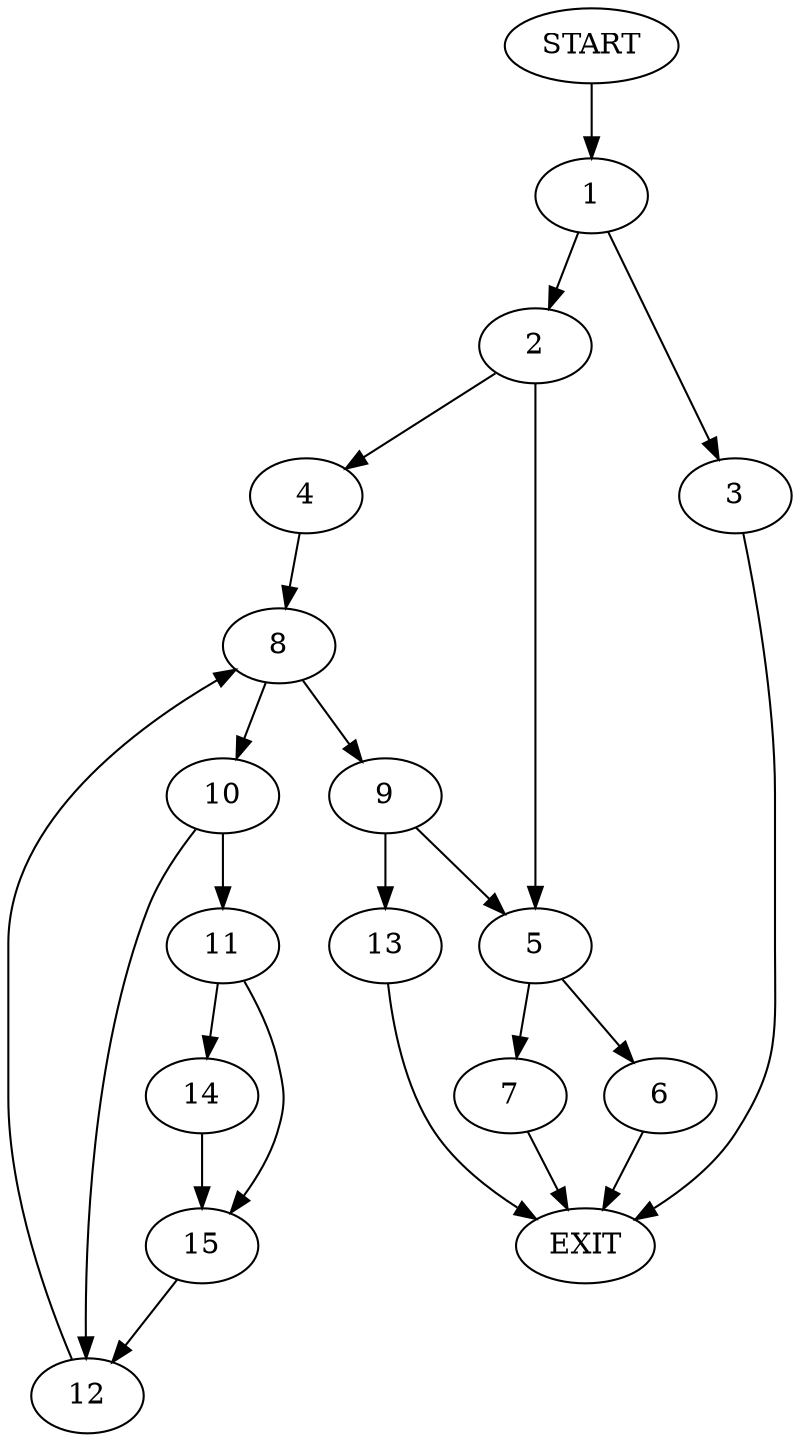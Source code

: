 digraph {
0 [label="START"]
16 [label="EXIT"]
0 -> 1
1 -> 2
1 -> 3
3 -> 16
2 -> 4
2 -> 5
5 -> 6
5 -> 7
4 -> 8
8 -> 9
8 -> 10
10 -> 11
10 -> 12
9 -> 5
9 -> 13
12 -> 8
11 -> 14
11 -> 15
15 -> 12
14 -> 15
13 -> 16
6 -> 16
7 -> 16
}
